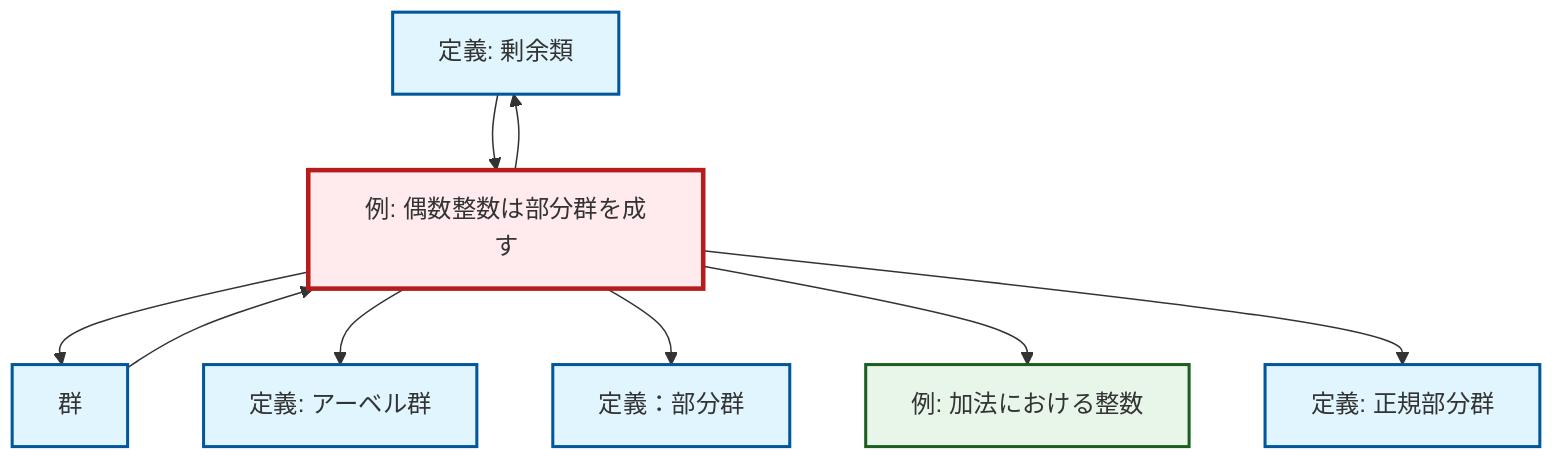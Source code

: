 graph TD
    classDef definition fill:#e1f5fe,stroke:#01579b,stroke-width:2px
    classDef theorem fill:#f3e5f5,stroke:#4a148c,stroke-width:2px
    classDef axiom fill:#fff3e0,stroke:#e65100,stroke-width:2px
    classDef example fill:#e8f5e9,stroke:#1b5e20,stroke-width:2px
    classDef current fill:#ffebee,stroke:#b71c1c,stroke-width:3px
    def-normal-subgroup["定義: 正規部分群"]:::definition
    def-subgroup["定義：部分群"]:::definition
    def-coset["定義: 剰余類"]:::definition
    def-group["群"]:::definition
    ex-integers-addition["例: 加法における整数"]:::example
    def-abelian-group["定義: アーベル群"]:::definition
    ex-even-integers-subgroup["例: 偶数整数は部分群を成す"]:::example
    def-group --> ex-even-integers-subgroup
    ex-even-integers-subgroup --> def-coset
    ex-even-integers-subgroup --> def-group
    ex-even-integers-subgroup --> def-abelian-group
    ex-even-integers-subgroup --> def-subgroup
    def-coset --> ex-even-integers-subgroup
    ex-even-integers-subgroup --> ex-integers-addition
    ex-even-integers-subgroup --> def-normal-subgroup
    class ex-even-integers-subgroup current